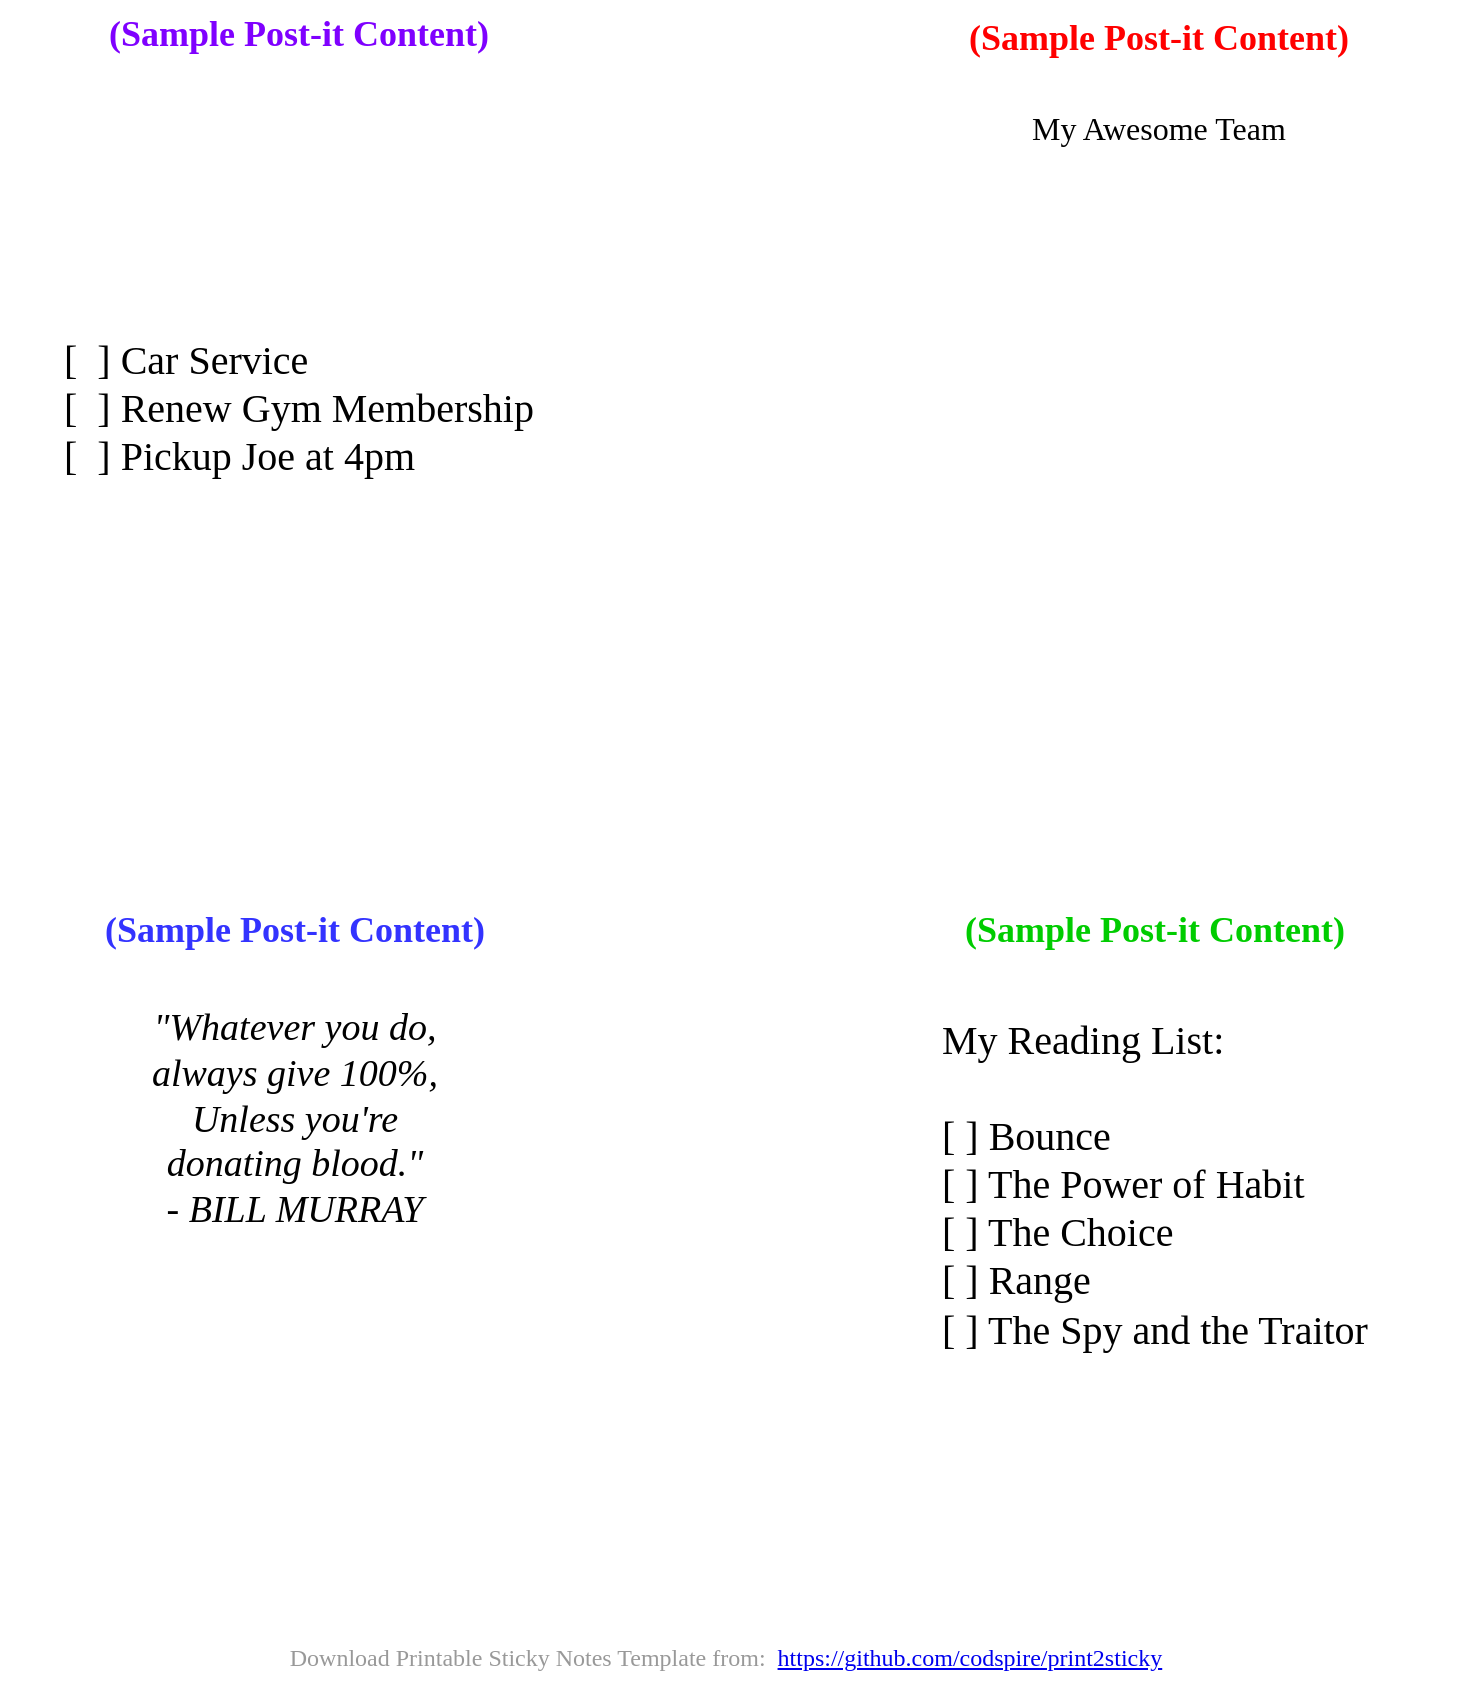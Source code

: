 <mxfile version="14.6.13" type="device"><diagram id="9nBZoB7AtlGQliLogiz_" name="Page-1"><mxGraphModel dx="593" dy="1893" grid="1" gridSize="10" guides="1" tooltips="1" connect="1" arrows="1" fold="1" page="1" pageScale="1" pageWidth="827" pageHeight="1169" math="0" shadow="0"><root><mxCell id="0"/><mxCell id="ROpI_GvsRMFa5oQ5Yov0-5" value="1" style="" parent="0"/><mxCell id="GzvRIuAzYRNr3hdo0kEv-0" value="&lt;font color=&quot;#7f00ff&quot; style=&quot;font-size: 18px ; font-weight: 700&quot;&gt;(Sample Post-it Content)&lt;/font&gt;&lt;br style=&quot;font-size: 18px ; font-weight: 700&quot;&gt;&lt;br style=&quot;font-size: 18px ; font-weight: 700&quot;&gt;&lt;br style=&quot;font-size: 18px ; font-weight: 700&quot;&gt;&lt;br style=&quot;font-size: 18px ; font-weight: 700&quot;&gt;&lt;span style=&quot;font-size: 20px&quot;&gt;&lt;div style=&quot;text-align: left&quot;&gt;&lt;br&gt;&lt;/div&gt;&lt;div style=&quot;text-align: left&quot;&gt;&lt;br&gt;&lt;/div&gt;&lt;/span&gt;&lt;span style=&quot;font-size: 20px&quot;&gt;&lt;div style=&quot;text-align: left&quot;&gt;&lt;br&gt;&lt;/div&gt;&lt;div style=&quot;text-align: left&quot;&gt;&lt;br&gt;&lt;/div&gt;&lt;div style=&quot;text-align: left&quot;&gt;&lt;span&gt;[&amp;nbsp; ] Car Service&lt;/span&gt;&lt;br&gt;&lt;/div&gt;&lt;/span&gt;&lt;span style=&quot;font-size: 20px&quot;&gt;&lt;div style=&quot;text-align: left&quot;&gt;[&amp;nbsp; ] Renew Gym Membership&lt;/div&gt;&lt;/span&gt;&lt;span style=&quot;font-size: 20px&quot;&gt;&lt;div style=&quot;text-align: left&quot;&gt;[&amp;nbsp; ] Pickup Joe at 4pm&lt;/div&gt;&lt;/span&gt;" style="whiteSpace=wrap;html=1;aspect=fixed;strokeColor=none;fontFamily=Comfortaa;fontSource=https%3A%2F%2Ffonts.googleapis.com%2Fcss%3Ffamily%3DComfortaa;verticalAlign=top;" parent="ROpI_GvsRMFa5oQ5Yov0-5" vertex="1"><mxGeometry x="880" y="210" width="295.275" height="295.28" as="geometry"/></mxCell><mxCell id="GzvRIuAzYRNr3hdo0kEv-1" value="&lt;p dir=&quot;ltr&quot; style=&quot;line-height: 1.38 ; margin-top: 0pt ; margin-bottom: 0pt&quot;&gt;&lt;font style=&quot;font-size: 18px ; font-weight: 700&quot; color=&quot;#ff0000&quot;&gt;(Sample Post-it Content)&lt;/font&gt;&lt;br style=&quot;font-size: 18px&quot;&gt;&lt;font style=&quot;font-size: 16px&quot;&gt;&lt;br&gt;&lt;/font&gt;&lt;/p&gt;&lt;p dir=&quot;ltr&quot; style=&quot;line-height: 1.38 ; margin-top: 0pt ; margin-bottom: 0pt&quot;&gt;&lt;font style=&quot;font-size: 16px&quot;&gt;My Awesome Team&lt;/font&gt;&lt;/p&gt;" style="whiteSpace=wrap;html=1;aspect=fixed;strokeColor=none;fontFamily=Comfortaa;fontSource=https%3A%2F%2Ffonts.googleapis.com%2Fcss%3Ffamily%3DComfortaa;verticalAlign=top;" parent="ROpI_GvsRMFa5oQ5Yov0-5" vertex="1"><mxGeometry x="1310" y="210" width="295.275" height="295.28" as="geometry"/></mxCell><mxCell id="GzvRIuAzYRNr3hdo0kEv-2" value="&lt;span id=&quot;docs-internal-guid-91f198a1-7fff-3233-473f-9b22b160ad6d&quot; style=&quot;font-size: 24px ; font-weight: 700&quot;&gt;&lt;p dir=&quot;ltr&quot; style=&quot;line-height: 1.38 ; margin-top: 0pt ; margin-bottom: 0pt&quot;&gt;&lt;span style=&quot;font-size: 18px&quot;&gt;&lt;font color=&quot;#3333ff&quot;&gt;(Sample Post-it Content)&lt;/font&gt;&lt;/span&gt;&lt;/p&gt;&lt;/span&gt;&lt;font style=&quot;font-style: italic ; font-weight: 700 ; font-size: 19px&quot;&gt;&lt;span style=&quot;font-weight: normal&quot;&gt;&lt;div&gt;&lt;br&gt;&lt;/div&gt;&lt;div&gt;&quot;Whatever you do,&lt;/div&gt;&lt;div&gt;always give 100%,&lt;/div&gt;&lt;div&gt;Unless you're&lt;/div&gt;&lt;div&gt;donating blood.&quot;&lt;/div&gt;&lt;div&gt;- BILL MURRAY&lt;/div&gt;&lt;/span&gt;&lt;/font&gt;" style="whiteSpace=wrap;html=1;aspect=fixed;strokeColor=none;fontFamily=Comfortaa;fontSource=https%3A%2F%2Ffonts.googleapis.com%2Fcss%3Ffamily%3DComfortaa;verticalAlign=top;" parent="ROpI_GvsRMFa5oQ5Yov0-5" vertex="1"><mxGeometry x="878" y="650" width="295.275" height="295.28" as="geometry"/></mxCell><mxCell id="GzvRIuAzYRNr3hdo0kEv-3" value="&lt;span id=&quot;docs-internal-guid-91f198a1-7fff-3233-473f-9b22b160ad6d&quot; style=&quot;font-size: 24px ; font-weight: 700&quot;&gt;&lt;p dir=&quot;ltr&quot; style=&quot;line-height: 1.38 ; margin-top: 0pt ; margin-bottom: 0pt&quot;&gt;&lt;span style=&quot;color: rgb(0 , 204 , 0) ; font-size: 18px&quot;&gt;(Sample Post-it Content)&lt;/span&gt;&lt;br&gt;&lt;/p&gt;&lt;/span&gt;&lt;blockquote style=&quot;font-weight: 700 ; margin: 0px 0px 0px 40px ; border: none ; padding: 0px ; font-size: 20px&quot;&gt;&lt;p dir=&quot;ltr&quot; style=&quot;text-align: left ; line-height: 1.38 ; margin-top: 0pt ; margin-bottom: 0pt&quot;&gt;&lt;span style=&quot;font-weight: normal&quot;&gt;&lt;br&gt;&lt;/span&gt;&lt;/p&gt;&lt;/blockquote&gt;&lt;font style=&quot;font-weight: 700 ; font-size: 20px&quot;&gt;&lt;span style=&quot;font-weight: normal&quot;&gt;&lt;div style=&quot;text-align: left&quot;&gt;My Reading List:&lt;/div&gt;&lt;div style=&quot;text-align: left&quot;&gt;&lt;br&gt;&lt;/div&gt;&lt;/span&gt;&lt;span style=&quot;font-weight: normal&quot;&gt;&lt;div style=&quot;text-align: left&quot;&gt;[ ] Bounce&lt;/div&gt;&lt;/span&gt;&lt;span style=&quot;font-weight: normal&quot;&gt;&lt;div style=&quot;text-align: left&quot;&gt;[ ] The Power of Habit&lt;/div&gt;&lt;/span&gt;&lt;span style=&quot;font-weight: normal&quot;&gt;&lt;div style=&quot;text-align: left&quot;&gt;[ ] The Choice&lt;/div&gt;&lt;/span&gt;&lt;span style=&quot;font-weight: normal&quot;&gt;&lt;div style=&quot;text-align: left&quot;&gt;[ ] Range&lt;/div&gt;&lt;/span&gt;&lt;p dir=&quot;ltr&quot; style=&quot;text-align: left ; line-height: 1.38 ; margin-top: 0pt ; margin-bottom: 0pt&quot;&gt;&lt;span style=&quot;font-weight: normal&quot;&gt;[ ] The Spy and the Traitor&lt;/span&gt;&lt;/p&gt;&lt;/font&gt;" style="whiteSpace=wrap;html=1;aspect=fixed;strokeColor=none;fontFamily=Comfortaa;fontSource=https%3A%2F%2Ffonts.googleapis.com%2Fcss%3Ffamily%3DComfortaa;verticalAlign=top;" parent="ROpI_GvsRMFa5oQ5Yov0-5" vertex="1"><mxGeometry x="1308" y="650" width="295.275" height="295.28" as="geometry"/></mxCell><mxCell id="qE7_BB7BCnRXlP1w64yd-0" value="" style="shape=image;verticalLabelPosition=bottom;labelBackgroundColor=#ffffff;verticalAlign=top;aspect=fixed;imageAspect=0;image=https://i.pinimg.com/originals/e6/fe/13/e6fe13488d779f42131fc7eb3747eacb.jpg;" parent="ROpI_GvsRMFa5oQ5Yov0-5" vertex="1"><mxGeometry x="969.36" y="826" width="112.55" height="112.55" as="geometry"/></mxCell><mxCell id="qE7_BB7BCnRXlP1w64yd-1" value="" style="shape=image;verticalLabelPosition=bottom;labelBackgroundColor=#ffffff;verticalAlign=top;aspect=fixed;imageAspect=0;image=https://upload.wikimedia.org/wikipedia/en/thumb/e/e7/Kamp_Koral_characters.jpg/300px-Kamp_Koral_characters.jpg;" parent="ROpI_GvsRMFa5oQ5Yov0-5" vertex="1"><mxGeometry x="1325.96" y="322.69" width="263.35" height="182.59" as="geometry"/></mxCell><mxCell id="qE7_BB7BCnRXlP1w64yd-2" value="" style="shape=image;verticalLabelPosition=bottom;labelBackgroundColor=#ffffff;verticalAlign=top;aspect=fixed;imageAspect=0;image=https://i.pinimg.com/originals/bb/86/84/bb8684336871d7fe5cf8adbda4110321.png;" parent="ROpI_GvsRMFa5oQ5Yov0-5" vertex="1"><mxGeometry x="941.18" y="240" width="172.92" height="140" as="geometry"/></mxCell><mxCell id="VmH3QkASeCk9ZpEBYQ-N-0" value="&lt;span style=&quot;text-indent: 0px ; display: inline ; float: none ; font-size: 12px&quot;&gt;Download Printable Sticky Notes Template from:&amp;nbsp;&amp;nbsp;&lt;a href=&quot;https://github.com/codspire/print2sticky&quot; style=&quot;font-size: 12px&quot;&gt;https://github.com/codspire/print2sticky&lt;/a&gt;&lt;br style=&quot;font-size: 12px&quot;&gt;&lt;/span&gt;" style="text;whiteSpace=wrap;html=1;fontSize=12;fontFamily=Comfortaa;fontSource=https%3A%2F%2Ffonts.googleapis.com%2Fcss%3Ffamily%3DComfortaa;fontColor=#999999;fontStyle=0;labelBackgroundColor=none;verticalAlign=middle;align=center;" vertex="1" parent="ROpI_GvsRMFa5oQ5Yov0-5"><mxGeometry x="881" y="1022.41" width="720" height="33.18" as="geometry"/></mxCell></root></mxGraphModel></diagram></mxfile>